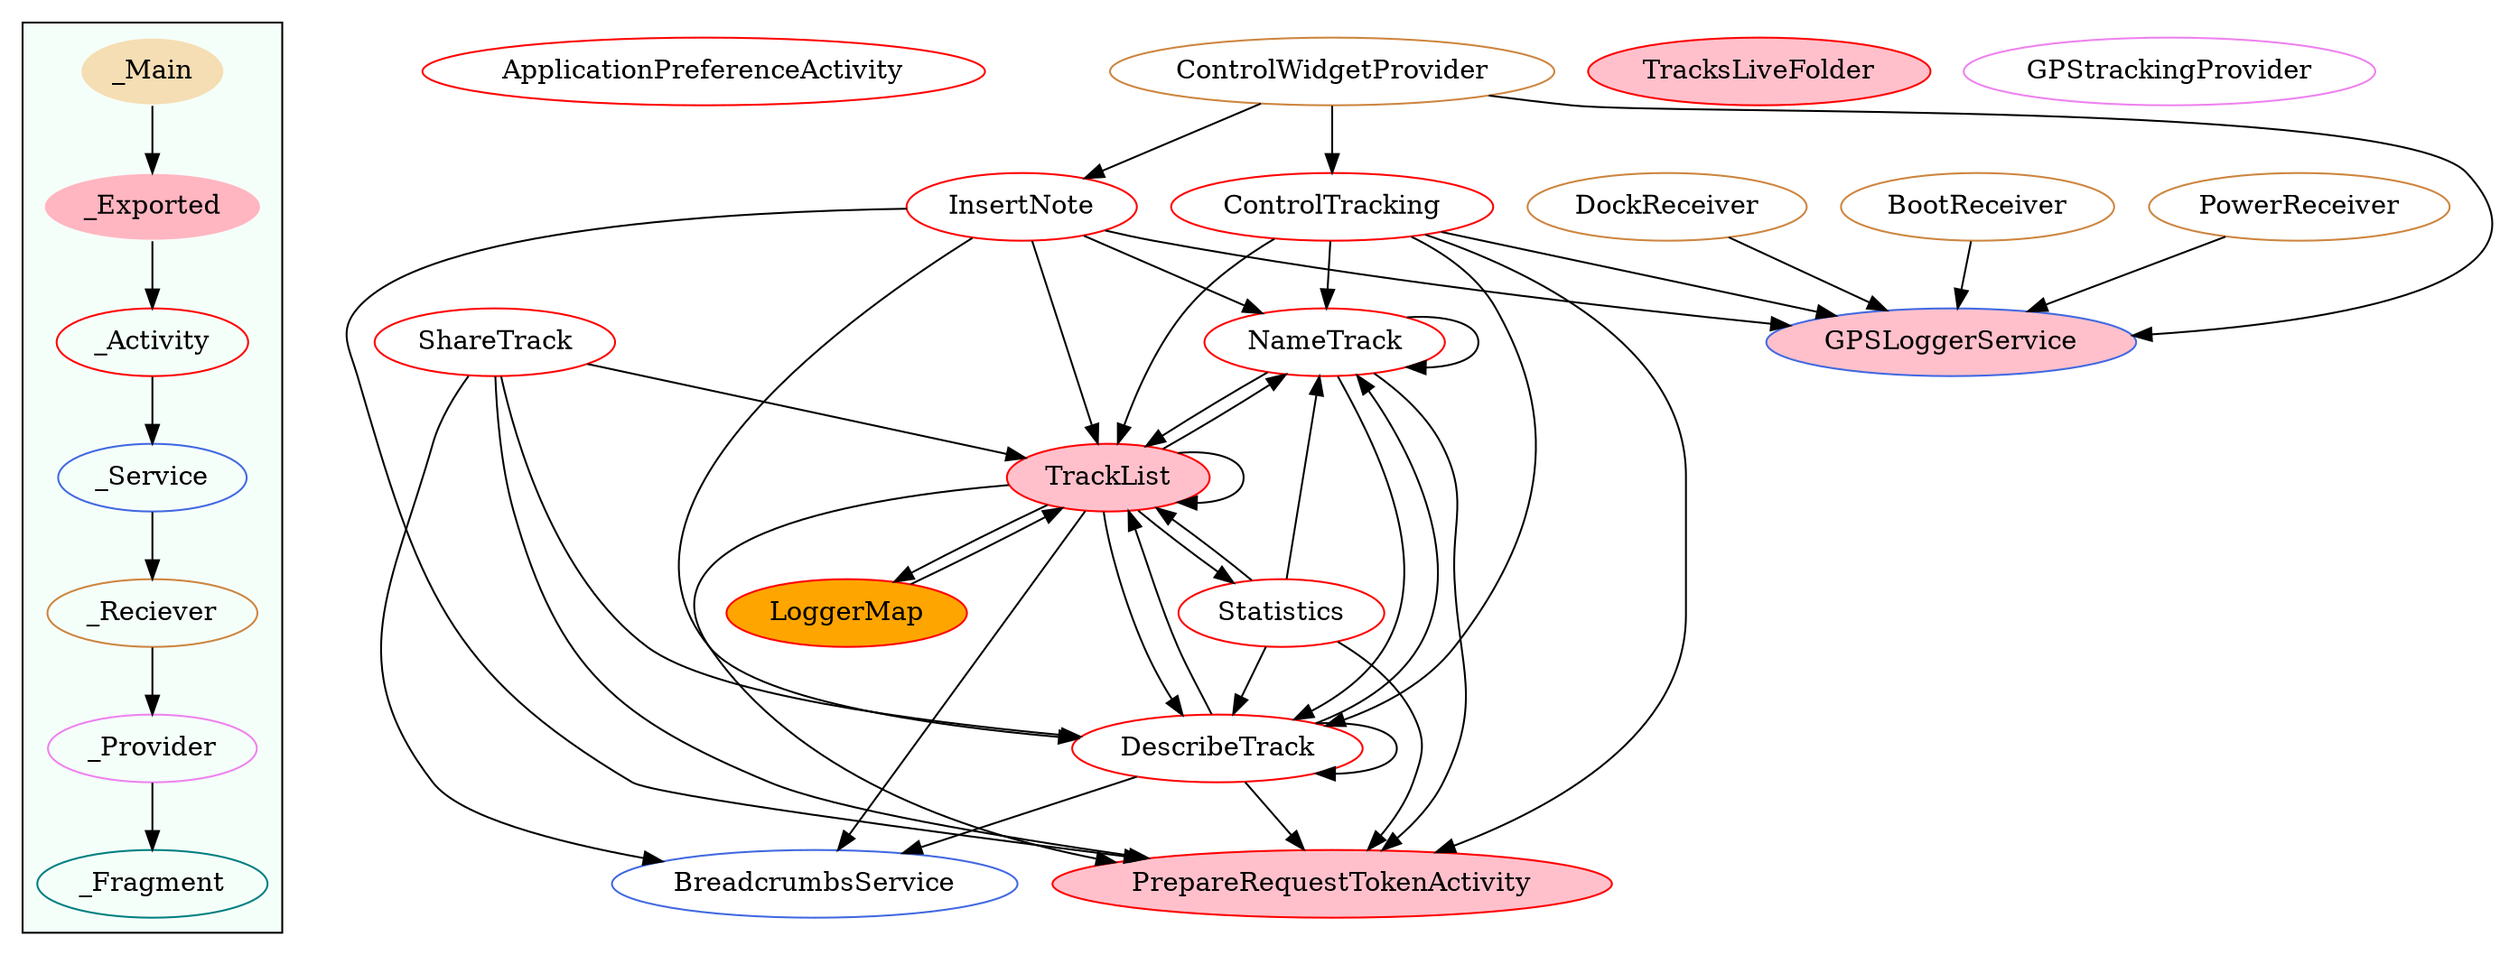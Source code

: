 digraph G {
subgraph cluster_legend{ 
bgcolor=mintcream;
_Activity[color = red];
_Service[color = royalblue];
_Provider[color = violet];
_Reciever[color = peru];
_Fragment[color = teal];
_Main[style=filled, fillcolor=wheat, color = mintcream];
_Exported[style=filled, fillcolor=lightpink, color = mintcream];
_Main -> _Exported -> _Activity -> _Service -> _Reciever -> _Provider -> _Fragment; 
}
ApplicationPreferenceActivity[color = red];
NameTrack[color = red];
LoggerMap[style=filled, fillcolor=orange, color = red];
InsertNote[color = red];
TrackList[style=filled, fillcolor=pink, color = red];
Statistics[color = red];
ShareTrack[color = red];
PrepareRequestTokenActivity[style=filled, fillcolor=pink, color = red];
DescribeTrack[color = red];
ControlTracking[color = red];
TracksLiveFolder[style=filled, fillcolor=pink, color = red];
GPSLoggerService[style=filled, fillcolor=pink, color = royalblue];
BreadcrumbsService[color = royalblue];
PowerReceiver[color = peru];
ControlWidgetProvider[color = peru];
DockReceiver[color = peru];
BootReceiver[color = peru];
GPStrackingProvider[color = violet];
PowerReceiver->GPSLoggerService;
NameTrack->PrepareRequestTokenActivity;
NameTrack->DescribeTrack;
NameTrack->NameTrack;
NameTrack->TrackList;
ControlWidgetProvider->InsertNote;
ControlWidgetProvider->ControlTracking;
ControlWidgetProvider->GPSLoggerService;
LoggerMap->TrackList;
InsertNote->GPSLoggerService;
InsertNote->TrackList;
InsertNote->DescribeTrack;
InsertNote->NameTrack;
InsertNote->PrepareRequestTokenActivity;
TrackList->Statistics;
TrackList->LoggerMap;
TrackList->PrepareRequestTokenActivity;
TrackList->TrackList;
TrackList->BreadcrumbsService;
TrackList->NameTrack;
TrackList->DescribeTrack;
Statistics->NameTrack;
Statistics->DescribeTrack;
Statistics->TrackList;
Statistics->PrepareRequestTokenActivity;
ShareTrack->TrackList;
ShareTrack->BreadcrumbsService;
ShareTrack->DescribeTrack;
ShareTrack->PrepareRequestTokenActivity;
DockReceiver->GPSLoggerService;
DescribeTrack->NameTrack;
DescribeTrack->TrackList;
DescribeTrack->DescribeTrack;
DescribeTrack->BreadcrumbsService;
DescribeTrack->PrepareRequestTokenActivity;
ControlTracking->NameTrack;
ControlTracking->DescribeTrack;
ControlTracking->GPSLoggerService;
ControlTracking->TrackList;
ControlTracking->PrepareRequestTokenActivity;
BootReceiver->GPSLoggerService;
}
